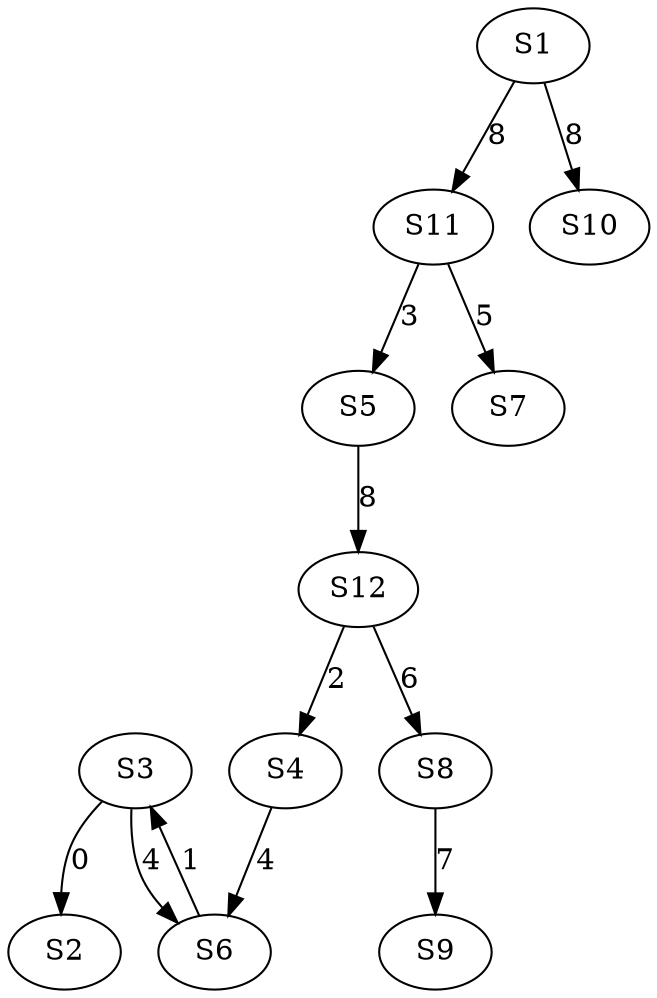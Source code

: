 strict digraph {
	S3 -> S2 [ label = 0 ];
	S6 -> S3 [ label = 1 ];
	S12 -> S4 [ label = 2 ];
	S11 -> S5 [ label = 3 ];
	S3 -> S6 [ label = 4 ];
	S11 -> S7 [ label = 5 ];
	S12 -> S8 [ label = 6 ];
	S8 -> S9 [ label = 7 ];
	S1 -> S10 [ label = 8 ];
	S1 -> S11 [ label = 8 ];
	S5 -> S12 [ label = 8 ];
	S4 -> S6 [ label = 4 ];
}
